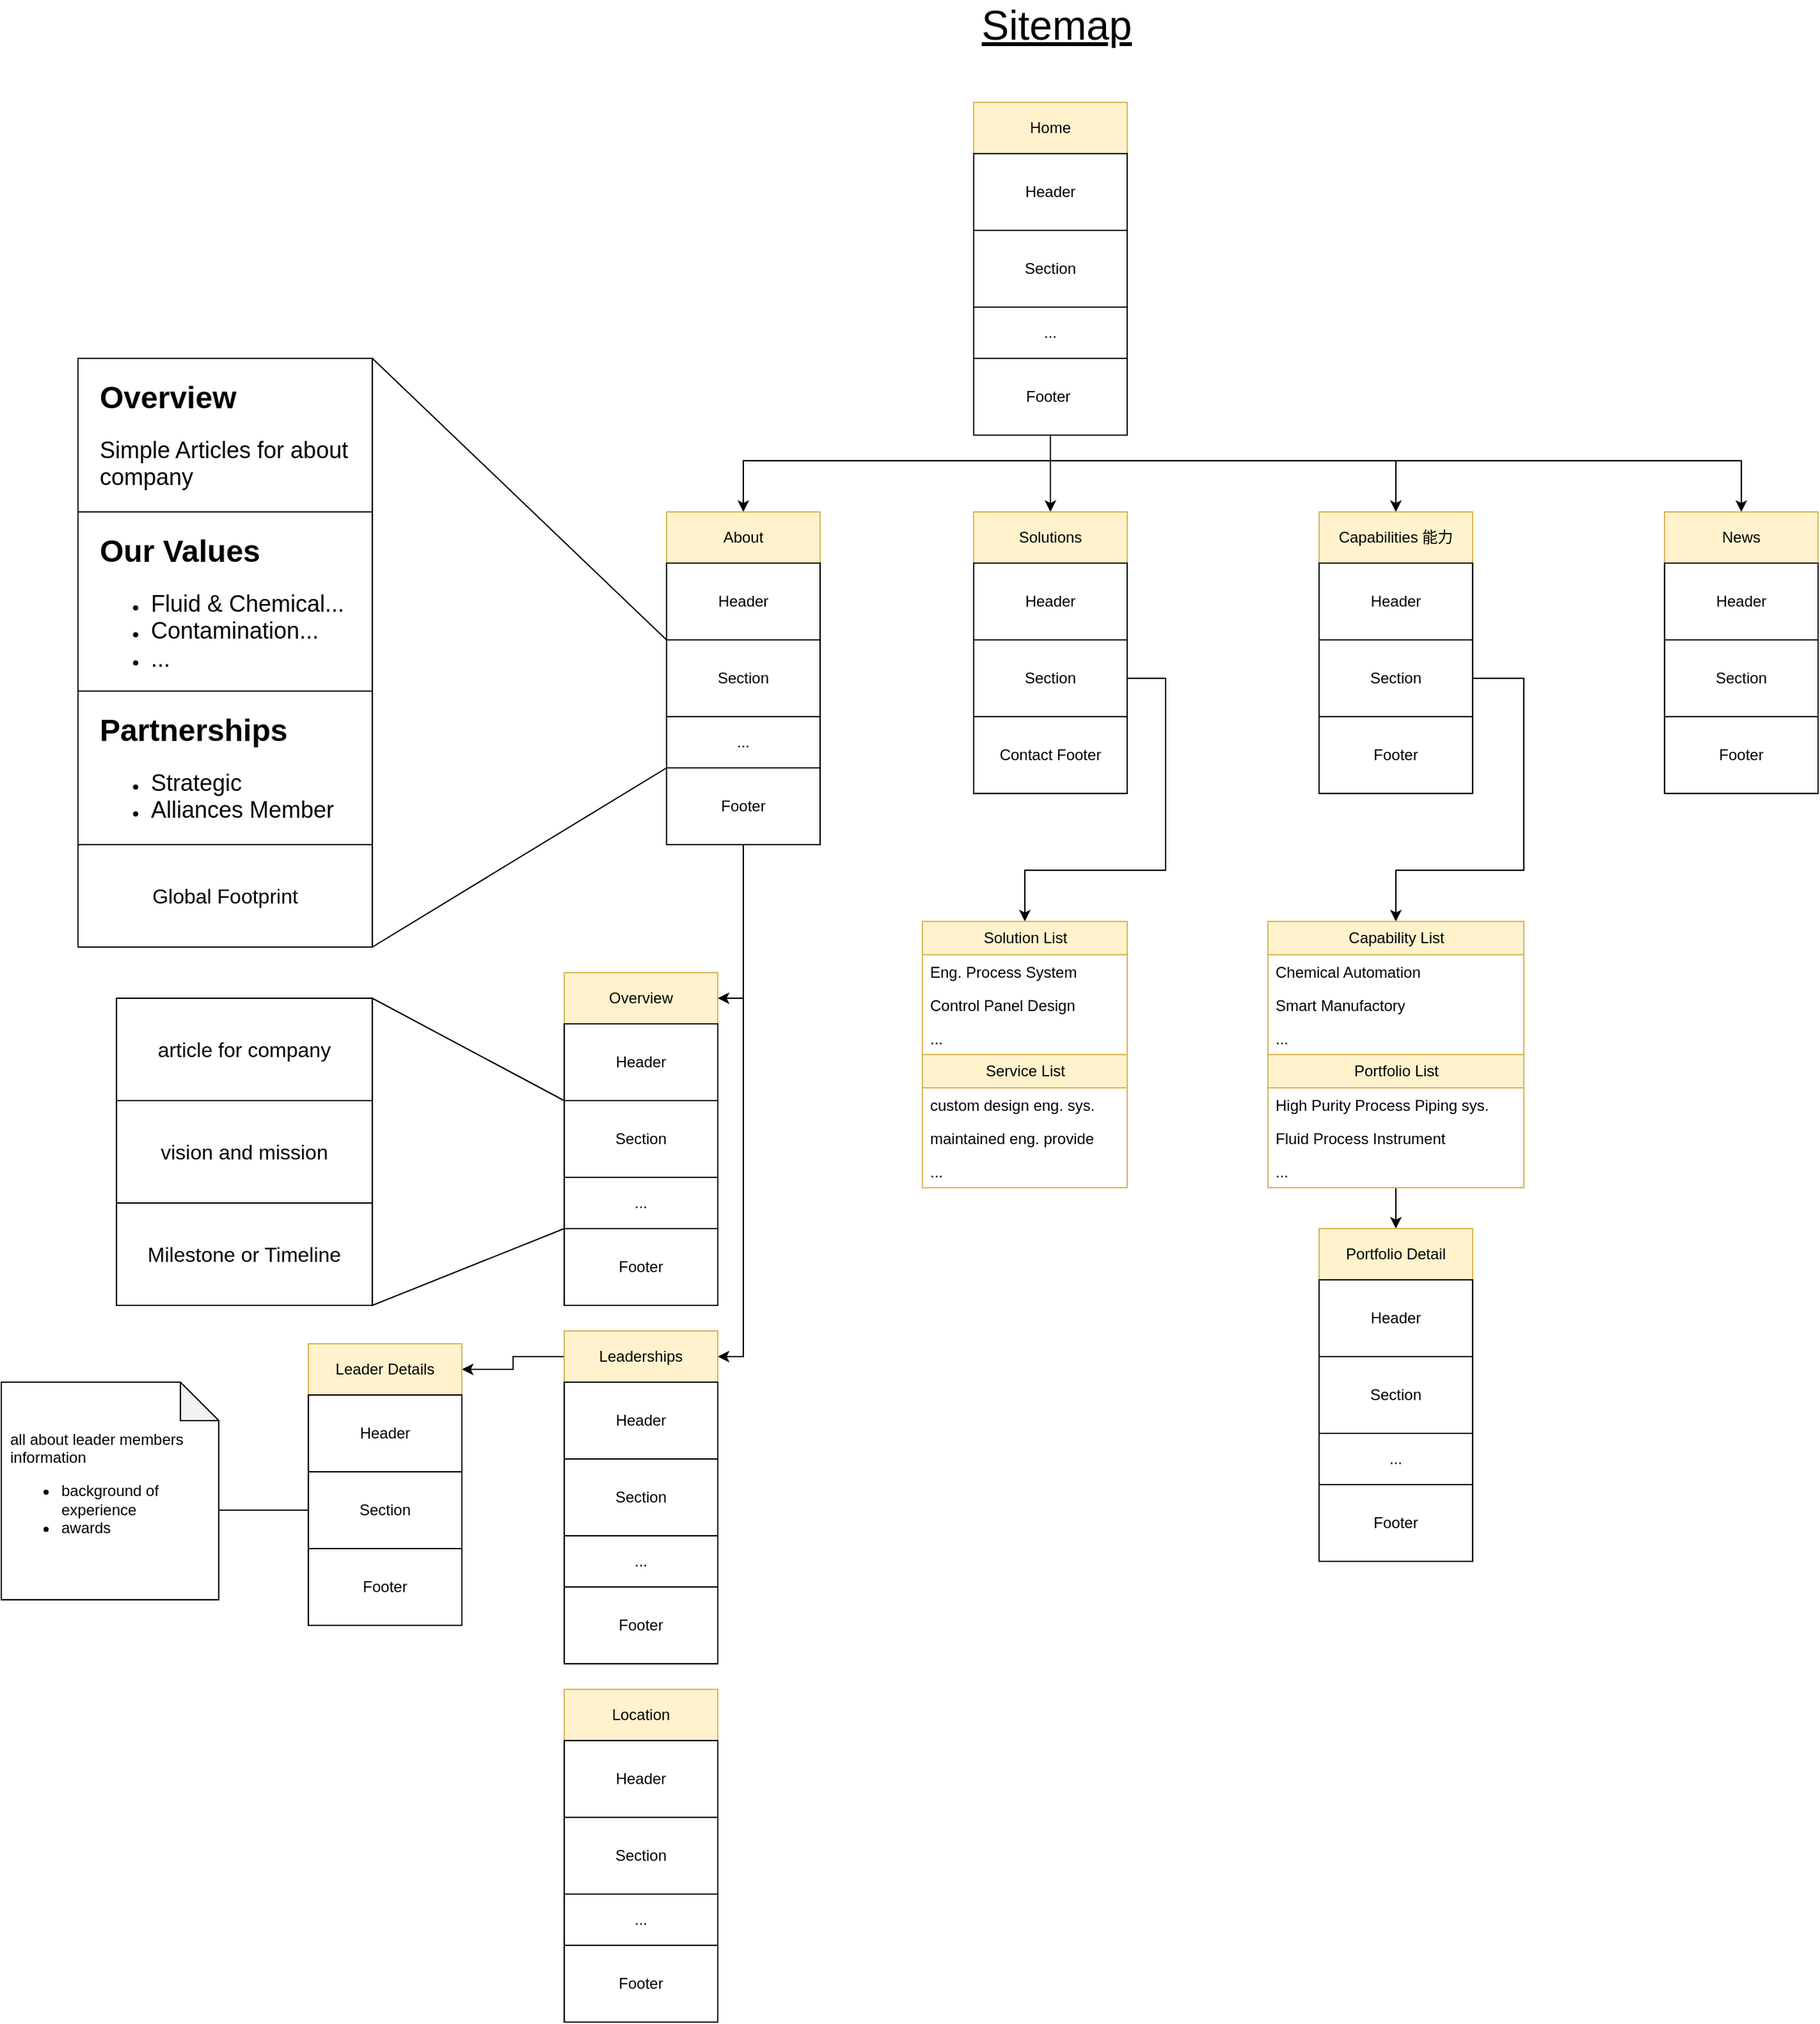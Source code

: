 <mxfile version="26.0.16">
  <diagram name="Page-1" id="oBYgZzEV_ROSUQHzdxET">
    <mxGraphModel dx="3235" dy="1149" grid="1" gridSize="10" guides="1" tooltips="1" connect="1" arrows="1" fold="1" page="1" pageScale="1" pageWidth="1169" pageHeight="827" math="0" shadow="0">
      <root>
        <mxCell id="0" />
        <mxCell id="1" parent="0" />
        <mxCell id="Ijlf91uHuPHN8G6T_H1o-1" value="Home" style="rounded=0;whiteSpace=wrap;html=1;fillColor=#fff2cc;strokeColor=#d6b656;" vertex="1" parent="1">
          <mxGeometry x="440" y="120" width="120" height="40" as="geometry" />
        </mxCell>
        <mxCell id="Ijlf91uHuPHN8G6T_H1o-2" value="Sitemap" style="text;html=1;align=center;verticalAlign=middle;whiteSpace=wrap;rounded=0;fontStyle=4;fontSize=32;" vertex="1" parent="1">
          <mxGeometry x="445" y="40" width="120" height="40" as="geometry" />
        </mxCell>
        <mxCell id="Ijlf91uHuPHN8G6T_H1o-3" value="Header" style="rounded=0;whiteSpace=wrap;html=1;" vertex="1" parent="1">
          <mxGeometry x="440" y="160" width="120" height="60" as="geometry" />
        </mxCell>
        <mxCell id="Ijlf91uHuPHN8G6T_H1o-4" value="Section" style="rounded=0;whiteSpace=wrap;html=1;" vertex="1" parent="1">
          <mxGeometry x="440" y="220" width="120" height="60" as="geometry" />
        </mxCell>
        <mxCell id="Ijlf91uHuPHN8G6T_H1o-27" style="edgeStyle=orthogonalEdgeStyle;rounded=0;orthogonalLoop=1;jettySize=auto;html=1;entryX=0.5;entryY=0;entryDx=0;entryDy=0;" edge="1" parent="1" source="Ijlf91uHuPHN8G6T_H1o-5" target="Ijlf91uHuPHN8G6T_H1o-7">
          <mxGeometry relative="1" as="geometry">
            <Array as="points">
              <mxPoint x="500" y="400" />
              <mxPoint x="260" y="400" />
            </Array>
          </mxGeometry>
        </mxCell>
        <mxCell id="Ijlf91uHuPHN8G6T_H1o-28" style="edgeStyle=orthogonalEdgeStyle;rounded=0;orthogonalLoop=1;jettySize=auto;html=1;entryX=0.5;entryY=0;entryDx=0;entryDy=0;" edge="1" parent="1" source="Ijlf91uHuPHN8G6T_H1o-5" target="Ijlf91uHuPHN8G6T_H1o-12">
          <mxGeometry relative="1" as="geometry">
            <Array as="points">
              <mxPoint x="500" y="420" />
              <mxPoint x="500" y="420" />
            </Array>
          </mxGeometry>
        </mxCell>
        <mxCell id="Ijlf91uHuPHN8G6T_H1o-29" style="edgeStyle=orthogonalEdgeStyle;rounded=0;orthogonalLoop=1;jettySize=auto;html=1;entryX=0.5;entryY=0;entryDx=0;entryDy=0;" edge="1" parent="1" source="Ijlf91uHuPHN8G6T_H1o-5" target="Ijlf91uHuPHN8G6T_H1o-17">
          <mxGeometry relative="1" as="geometry">
            <Array as="points">
              <mxPoint x="500" y="400" />
              <mxPoint x="770" y="400" />
            </Array>
          </mxGeometry>
        </mxCell>
        <mxCell id="Ijlf91uHuPHN8G6T_H1o-30" style="edgeStyle=orthogonalEdgeStyle;rounded=0;orthogonalLoop=1;jettySize=auto;html=1;entryX=0.5;entryY=0;entryDx=0;entryDy=0;" edge="1" parent="1" source="Ijlf91uHuPHN8G6T_H1o-5" target="Ijlf91uHuPHN8G6T_H1o-22">
          <mxGeometry relative="1" as="geometry">
            <Array as="points">
              <mxPoint x="500" y="400" />
              <mxPoint x="1040" y="400" />
            </Array>
          </mxGeometry>
        </mxCell>
        <mxCell id="Ijlf91uHuPHN8G6T_H1o-5" value="Footer&lt;span style=&quot;background-color: transparent; color: light-dark(rgb(0, 0, 0), rgb(255, 255, 255));&quot;&gt;&amp;nbsp;&lt;/span&gt;" style="rounded=0;whiteSpace=wrap;html=1;" vertex="1" parent="1">
          <mxGeometry x="440" y="320" width="120" height="60" as="geometry" />
        </mxCell>
        <mxCell id="Ijlf91uHuPHN8G6T_H1o-6" value="..." style="rounded=0;whiteSpace=wrap;html=1;" vertex="1" parent="1">
          <mxGeometry x="440" y="280" width="120" height="40" as="geometry" />
        </mxCell>
        <mxCell id="Ijlf91uHuPHN8G6T_H1o-7" value="About" style="rounded=0;whiteSpace=wrap;html=1;fillColor=#fff2cc;strokeColor=#d6b656;" vertex="1" parent="1">
          <mxGeometry x="200" y="440" width="120" height="40" as="geometry" />
        </mxCell>
        <mxCell id="Ijlf91uHuPHN8G6T_H1o-8" value="Header" style="rounded=0;whiteSpace=wrap;html=1;" vertex="1" parent="1">
          <mxGeometry x="200" y="480" width="120" height="60" as="geometry" />
        </mxCell>
        <mxCell id="Ijlf91uHuPHN8G6T_H1o-9" value="Section" style="rounded=0;whiteSpace=wrap;html=1;" vertex="1" parent="1">
          <mxGeometry x="200" y="540" width="120" height="60" as="geometry" />
        </mxCell>
        <mxCell id="Ijlf91uHuPHN8G6T_H1o-67" style="edgeStyle=orthogonalEdgeStyle;rounded=0;orthogonalLoop=1;jettySize=auto;html=1;entryX=1;entryY=0.5;entryDx=0;entryDy=0;" edge="1" parent="1" source="Ijlf91uHuPHN8G6T_H1o-10" target="Ijlf91uHuPHN8G6T_H1o-42">
          <mxGeometry relative="1" as="geometry" />
        </mxCell>
        <mxCell id="Ijlf91uHuPHN8G6T_H1o-68" style="edgeStyle=orthogonalEdgeStyle;rounded=0;orthogonalLoop=1;jettySize=auto;html=1;entryX=1;entryY=0.5;entryDx=0;entryDy=0;" edge="1" parent="1" source="Ijlf91uHuPHN8G6T_H1o-10" target="Ijlf91uHuPHN8G6T_H1o-31">
          <mxGeometry relative="1" as="geometry" />
        </mxCell>
        <mxCell id="Ijlf91uHuPHN8G6T_H1o-10" value="Footer" style="rounded=0;whiteSpace=wrap;html=1;" vertex="1" parent="1">
          <mxGeometry x="200" y="640" width="120" height="60" as="geometry" />
        </mxCell>
        <mxCell id="Ijlf91uHuPHN8G6T_H1o-11" value="..." style="rounded=0;whiteSpace=wrap;html=1;" vertex="1" parent="1">
          <mxGeometry x="200" y="600" width="120" height="40" as="geometry" />
        </mxCell>
        <mxCell id="Ijlf91uHuPHN8G6T_H1o-12" value="Solutions" style="rounded=0;whiteSpace=wrap;html=1;fillColor=#fff2cc;strokeColor=#d6b656;" vertex="1" parent="1">
          <mxGeometry x="440" y="440" width="120" height="40" as="geometry" />
        </mxCell>
        <mxCell id="Ijlf91uHuPHN8G6T_H1o-13" value="Header" style="rounded=0;whiteSpace=wrap;html=1;" vertex="1" parent="1">
          <mxGeometry x="440" y="480" width="120" height="60" as="geometry" />
        </mxCell>
        <mxCell id="Ijlf91uHuPHN8G6T_H1o-94" style="edgeStyle=orthogonalEdgeStyle;rounded=0;orthogonalLoop=1;jettySize=auto;html=1;entryX=0.5;entryY=0;entryDx=0;entryDy=0;" edge="1" parent="1" source="Ijlf91uHuPHN8G6T_H1o-14" target="Ijlf91uHuPHN8G6T_H1o-82">
          <mxGeometry relative="1" as="geometry">
            <Array as="points">
              <mxPoint x="590" y="570" />
              <mxPoint x="590" y="720" />
              <mxPoint x="480" y="720" />
            </Array>
          </mxGeometry>
        </mxCell>
        <mxCell id="Ijlf91uHuPHN8G6T_H1o-14" value="Section" style="rounded=0;whiteSpace=wrap;html=1;" vertex="1" parent="1">
          <mxGeometry x="440" y="540" width="120" height="60" as="geometry" />
        </mxCell>
        <mxCell id="Ijlf91uHuPHN8G6T_H1o-15" value="Contact Footer" style="rounded=0;whiteSpace=wrap;html=1;" vertex="1" parent="1">
          <mxGeometry x="440" y="600" width="120" height="60" as="geometry" />
        </mxCell>
        <mxCell id="Ijlf91uHuPHN8G6T_H1o-17" value="Capabilities 能力" style="rounded=0;whiteSpace=wrap;html=1;fillColor=#fff2cc;strokeColor=#d6b656;" vertex="1" parent="1">
          <mxGeometry x="710" y="440" width="120" height="40" as="geometry" />
        </mxCell>
        <mxCell id="Ijlf91uHuPHN8G6T_H1o-18" value="Header" style="rounded=0;whiteSpace=wrap;html=1;" vertex="1" parent="1">
          <mxGeometry x="710" y="480" width="120" height="60" as="geometry" />
        </mxCell>
        <mxCell id="Ijlf91uHuPHN8G6T_H1o-95" style="edgeStyle=orthogonalEdgeStyle;rounded=0;orthogonalLoop=1;jettySize=auto;html=1;entryX=0.5;entryY=0;entryDx=0;entryDy=0;" edge="1" parent="1" source="Ijlf91uHuPHN8G6T_H1o-19" target="Ijlf91uHuPHN8G6T_H1o-74">
          <mxGeometry relative="1" as="geometry">
            <Array as="points">
              <mxPoint x="870" y="570" />
              <mxPoint x="870" y="720" />
              <mxPoint x="770" y="720" />
            </Array>
          </mxGeometry>
        </mxCell>
        <mxCell id="Ijlf91uHuPHN8G6T_H1o-19" value="Section" style="rounded=0;whiteSpace=wrap;html=1;" vertex="1" parent="1">
          <mxGeometry x="710" y="540" width="120" height="60" as="geometry" />
        </mxCell>
        <mxCell id="Ijlf91uHuPHN8G6T_H1o-20" value="Footer" style="rounded=0;whiteSpace=wrap;html=1;" vertex="1" parent="1">
          <mxGeometry x="710" y="600" width="120" height="60" as="geometry" />
        </mxCell>
        <mxCell id="Ijlf91uHuPHN8G6T_H1o-22" value="News" style="rounded=0;whiteSpace=wrap;html=1;fillColor=#fff2cc;strokeColor=#d6b656;" vertex="1" parent="1">
          <mxGeometry x="980" y="440" width="120" height="40" as="geometry" />
        </mxCell>
        <mxCell id="Ijlf91uHuPHN8G6T_H1o-23" value="Header" style="rounded=0;whiteSpace=wrap;html=1;" vertex="1" parent="1">
          <mxGeometry x="980" y="480" width="120" height="60" as="geometry" />
        </mxCell>
        <mxCell id="Ijlf91uHuPHN8G6T_H1o-24" value="Section" style="rounded=0;whiteSpace=wrap;html=1;" vertex="1" parent="1">
          <mxGeometry x="980" y="540" width="120" height="60" as="geometry" />
        </mxCell>
        <mxCell id="Ijlf91uHuPHN8G6T_H1o-25" value="Footer" style="rounded=0;whiteSpace=wrap;html=1;" vertex="1" parent="1">
          <mxGeometry x="980" y="600" width="120" height="60" as="geometry" />
        </mxCell>
        <mxCell id="Ijlf91uHuPHN8G6T_H1o-66" style="edgeStyle=orthogonalEdgeStyle;rounded=0;orthogonalLoop=1;jettySize=auto;html=1;entryX=1;entryY=0.5;entryDx=0;entryDy=0;" edge="1" parent="1" source="Ijlf91uHuPHN8G6T_H1o-31" target="Ijlf91uHuPHN8G6T_H1o-60">
          <mxGeometry relative="1" as="geometry" />
        </mxCell>
        <mxCell id="Ijlf91uHuPHN8G6T_H1o-31" value="Leaderships" style="rounded=0;whiteSpace=wrap;html=1;fillColor=#fff2cc;strokeColor=#d6b656;" vertex="1" parent="1">
          <mxGeometry x="120" y="1080" width="120" height="40" as="geometry" />
        </mxCell>
        <mxCell id="Ijlf91uHuPHN8G6T_H1o-32" value="Header" style="rounded=0;whiteSpace=wrap;html=1;" vertex="1" parent="1">
          <mxGeometry x="120" y="1120" width="120" height="60" as="geometry" />
        </mxCell>
        <mxCell id="Ijlf91uHuPHN8G6T_H1o-33" value="Section" style="rounded=0;whiteSpace=wrap;html=1;" vertex="1" parent="1">
          <mxGeometry x="120" y="1180" width="120" height="60" as="geometry" />
        </mxCell>
        <mxCell id="Ijlf91uHuPHN8G6T_H1o-34" value="Footer" style="rounded=0;whiteSpace=wrap;html=1;" vertex="1" parent="1">
          <mxGeometry x="120" y="1280" width="120" height="60" as="geometry" />
        </mxCell>
        <mxCell id="Ijlf91uHuPHN8G6T_H1o-35" value="..." style="rounded=0;whiteSpace=wrap;html=1;" vertex="1" parent="1">
          <mxGeometry x="120" y="1240" width="120" height="40" as="geometry" />
        </mxCell>
        <mxCell id="Ijlf91uHuPHN8G6T_H1o-37" value="" style="rounded=0;whiteSpace=wrap;html=1;" vertex="1" parent="1">
          <mxGeometry x="-260" y="580" width="230" height="120" as="geometry" />
        </mxCell>
        <mxCell id="Ijlf91uHuPHN8G6T_H1o-39" value="&lt;h1 style=&quot;margin-top: 0px;&quot;&gt;Partnerships&lt;/h1&gt;&lt;p&gt;&lt;/p&gt;&lt;ul&gt;&lt;li&gt;&lt;font style=&quot;font-size: 18px;&quot;&gt;Strategic&lt;/font&gt;&lt;/li&gt;&lt;li&gt;&lt;font style=&quot;font-size: 18px;&quot;&gt;Alliances Member&lt;/font&gt;&lt;/li&gt;&lt;/ul&gt;&lt;p&gt;&lt;/p&gt;" style="text;html=1;whiteSpace=wrap;overflow=hidden;rounded=0;" vertex="1" parent="1">
          <mxGeometry x="-245" y="590" width="200" height="100" as="geometry" />
        </mxCell>
        <mxCell id="Ijlf91uHuPHN8G6T_H1o-40" value="" style="rounded=0;whiteSpace=wrap;html=1;" vertex="1" parent="1">
          <mxGeometry x="-260" y="440" width="230" height="140" as="geometry" />
        </mxCell>
        <mxCell id="Ijlf91uHuPHN8G6T_H1o-41" value="&lt;h1 style=&quot;margin-top: 0px;&quot;&gt;Our Values&lt;/h1&gt;&lt;p&gt;&lt;/p&gt;&lt;ul&gt;&lt;li&gt;&lt;span style=&quot;font-size: 18px;&quot;&gt;Fluid &amp;amp; Chemical...&lt;/span&gt;&lt;/li&gt;&lt;li&gt;&lt;span style=&quot;font-size: 18px;&quot;&gt;Contamination...&lt;/span&gt;&lt;/li&gt;&lt;li&gt;&lt;span style=&quot;font-size: 18px;&quot;&gt;...&lt;/span&gt;&lt;/li&gt;&lt;/ul&gt;&lt;p&gt;&lt;/p&gt;" style="text;html=1;whiteSpace=wrap;overflow=hidden;rounded=0;" vertex="1" parent="1">
          <mxGeometry x="-245" y="450" width="200" height="120" as="geometry" />
        </mxCell>
        <mxCell id="Ijlf91uHuPHN8G6T_H1o-42" value="Overview" style="rounded=0;whiteSpace=wrap;html=1;fillColor=#fff2cc;strokeColor=#d6b656;" vertex="1" parent="1">
          <mxGeometry x="120" y="800" width="120" height="40" as="geometry" />
        </mxCell>
        <mxCell id="Ijlf91uHuPHN8G6T_H1o-43" value="Header" style="rounded=0;whiteSpace=wrap;html=1;" vertex="1" parent="1">
          <mxGeometry x="120" y="840" width="120" height="60" as="geometry" />
        </mxCell>
        <mxCell id="Ijlf91uHuPHN8G6T_H1o-44" value="Section" style="rounded=0;whiteSpace=wrap;html=1;" vertex="1" parent="1">
          <mxGeometry x="120" y="900" width="120" height="60" as="geometry" />
        </mxCell>
        <mxCell id="Ijlf91uHuPHN8G6T_H1o-45" value="Footer" style="rounded=0;whiteSpace=wrap;html=1;" vertex="1" parent="1">
          <mxGeometry x="120" y="1000" width="120" height="60" as="geometry" />
        </mxCell>
        <mxCell id="Ijlf91uHuPHN8G6T_H1o-46" value="..." style="rounded=0;whiteSpace=wrap;html=1;" vertex="1" parent="1">
          <mxGeometry x="120" y="960" width="120" height="40" as="geometry" />
        </mxCell>
        <mxCell id="Ijlf91uHuPHN8G6T_H1o-47" value="" style="rounded=0;whiteSpace=wrap;html=1;" vertex="1" parent="1">
          <mxGeometry x="-260" y="320" width="230" height="120" as="geometry" />
        </mxCell>
        <mxCell id="Ijlf91uHuPHN8G6T_H1o-48" value="&lt;h1 style=&quot;margin-top: 0px;&quot;&gt;Overview&lt;/h1&gt;&lt;p&gt;&lt;/p&gt;&lt;span style=&quot;font-size: 18px; background-color: transparent; color: light-dark(rgb(0, 0, 0), rgb(255, 255, 255));&quot;&gt;Simple Articles for about company&amp;nbsp;&lt;/span&gt;&lt;p&gt;&lt;/p&gt;" style="text;html=1;whiteSpace=wrap;overflow=hidden;rounded=0;" vertex="1" parent="1">
          <mxGeometry x="-245" y="330" width="200" height="100" as="geometry" />
        </mxCell>
        <mxCell id="Ijlf91uHuPHN8G6T_H1o-49" value="" style="endArrow=none;html=1;rounded=0;entryX=0;entryY=0;entryDx=0;entryDy=0;exitX=1;exitY=0;exitDx=0;exitDy=0;" edge="1" parent="1" source="Ijlf91uHuPHN8G6T_H1o-47" target="Ijlf91uHuPHN8G6T_H1o-9">
          <mxGeometry width="50" height="50" relative="1" as="geometry">
            <mxPoint x="490" y="690" as="sourcePoint" />
            <mxPoint x="540" y="640" as="targetPoint" />
          </mxGeometry>
        </mxCell>
        <mxCell id="Ijlf91uHuPHN8G6T_H1o-50" value="" style="endArrow=none;html=1;rounded=0;entryX=0;entryY=1;entryDx=0;entryDy=0;exitX=1;exitY=1;exitDx=0;exitDy=0;" edge="1" parent="1" source="Ijlf91uHuPHN8G6T_H1o-54" target="Ijlf91uHuPHN8G6T_H1o-11">
          <mxGeometry width="50" height="50" relative="1" as="geometry">
            <mxPoint x="490" y="690" as="sourcePoint" />
            <mxPoint x="540" y="640" as="targetPoint" />
          </mxGeometry>
        </mxCell>
        <mxCell id="Ijlf91uHuPHN8G6T_H1o-51" value="&lt;font style=&quot;font-size: 16px;&quot;&gt;article for company&lt;/font&gt;" style="rounded=0;whiteSpace=wrap;html=1;" vertex="1" parent="1">
          <mxGeometry x="-230" y="820" width="200" height="80" as="geometry" />
        </mxCell>
        <mxCell id="Ijlf91uHuPHN8G6T_H1o-52" value="vision and mission" style="rounded=0;whiteSpace=wrap;html=1;fontSize=16;" vertex="1" parent="1">
          <mxGeometry x="-230" y="900" width="200" height="80" as="geometry" />
        </mxCell>
        <mxCell id="Ijlf91uHuPHN8G6T_H1o-53" value="Milestone or Timeline" style="rounded=0;whiteSpace=wrap;html=1;fontSize=16;" vertex="1" parent="1">
          <mxGeometry x="-230" y="980" width="200" height="80" as="geometry" />
        </mxCell>
        <mxCell id="Ijlf91uHuPHN8G6T_H1o-54" value="Global Footprint" style="rounded=0;whiteSpace=wrap;html=1;fontSize=16;" vertex="1" parent="1">
          <mxGeometry x="-260" y="700" width="230" height="80" as="geometry" />
        </mxCell>
        <mxCell id="Ijlf91uHuPHN8G6T_H1o-55" value="" style="endArrow=none;html=1;rounded=0;entryX=1;entryY=0;entryDx=0;entryDy=0;exitX=0;exitY=0;exitDx=0;exitDy=0;" edge="1" parent="1" source="Ijlf91uHuPHN8G6T_H1o-44" target="Ijlf91uHuPHN8G6T_H1o-51">
          <mxGeometry width="50" height="50" relative="1" as="geometry">
            <mxPoint x="340" y="730" as="sourcePoint" />
            <mxPoint x="390" y="680" as="targetPoint" />
          </mxGeometry>
        </mxCell>
        <mxCell id="Ijlf91uHuPHN8G6T_H1o-56" value="" style="endArrow=none;html=1;rounded=0;entryX=0;entryY=1;entryDx=0;entryDy=0;exitX=1;exitY=1;exitDx=0;exitDy=0;" edge="1" parent="1" source="Ijlf91uHuPHN8G6T_H1o-53" target="Ijlf91uHuPHN8G6T_H1o-46">
          <mxGeometry width="50" height="50" relative="1" as="geometry">
            <mxPoint x="340" y="730" as="sourcePoint" />
            <mxPoint x="390" y="680" as="targetPoint" />
          </mxGeometry>
        </mxCell>
        <mxCell id="Ijlf91uHuPHN8G6T_H1o-57" value="&lt;div&gt;&lt;br&gt;&lt;/div&gt;" style="shape=note;whiteSpace=wrap;html=1;backgroundOutline=1;darkOpacity=0.05;align=left;" vertex="1" parent="1">
          <mxGeometry x="-320" y="1120" width="170" height="170" as="geometry" />
        </mxCell>
        <mxCell id="Ijlf91uHuPHN8G6T_H1o-59" value="all about leader members information&lt;div&gt;&lt;ul&gt;&lt;li&gt;background of experience&lt;/li&gt;&lt;li&gt;awards&lt;/li&gt;&lt;/ul&gt;&lt;/div&gt;" style="text;html=1;align=left;verticalAlign=middle;whiteSpace=wrap;rounded=0;" vertex="1" parent="1">
          <mxGeometry x="-315" y="1153" width="160" height="104" as="geometry" />
        </mxCell>
        <mxCell id="Ijlf91uHuPHN8G6T_H1o-60" value="Leader Details" style="rounded=0;whiteSpace=wrap;html=1;fillColor=#fff2cc;strokeColor=#d6b656;" vertex="1" parent="1">
          <mxGeometry x="-80" y="1090" width="120" height="40" as="geometry" />
        </mxCell>
        <mxCell id="Ijlf91uHuPHN8G6T_H1o-61" value="Header" style="rounded=0;whiteSpace=wrap;html=1;" vertex="1" parent="1">
          <mxGeometry x="-80" y="1130" width="120" height="60" as="geometry" />
        </mxCell>
        <mxCell id="Ijlf91uHuPHN8G6T_H1o-62" value="Section" style="rounded=0;whiteSpace=wrap;html=1;" vertex="1" parent="1">
          <mxGeometry x="-80" y="1190" width="120" height="60" as="geometry" />
        </mxCell>
        <mxCell id="Ijlf91uHuPHN8G6T_H1o-63" value="Footer" style="rounded=0;whiteSpace=wrap;html=1;" vertex="1" parent="1">
          <mxGeometry x="-80" y="1250" width="120" height="60" as="geometry" />
        </mxCell>
        <mxCell id="Ijlf91uHuPHN8G6T_H1o-65" style="edgeStyle=orthogonalEdgeStyle;rounded=0;orthogonalLoop=1;jettySize=auto;html=1;entryX=0;entryY=0;entryDx=170;entryDy=100;entryPerimeter=0;endArrow=none;startFill=0;" edge="1" parent="1" source="Ijlf91uHuPHN8G6T_H1o-62" target="Ijlf91uHuPHN8G6T_H1o-57">
          <mxGeometry relative="1" as="geometry" />
        </mxCell>
        <mxCell id="Ijlf91uHuPHN8G6T_H1o-69" value="Location" style="rounded=0;whiteSpace=wrap;html=1;fillColor=#fff2cc;strokeColor=#d6b656;" vertex="1" parent="1">
          <mxGeometry x="120" y="1360" width="120" height="40" as="geometry" />
        </mxCell>
        <mxCell id="Ijlf91uHuPHN8G6T_H1o-70" value="Header" style="rounded=0;whiteSpace=wrap;html=1;" vertex="1" parent="1">
          <mxGeometry x="120" y="1400" width="120" height="60" as="geometry" />
        </mxCell>
        <mxCell id="Ijlf91uHuPHN8G6T_H1o-71" value="Section" style="rounded=0;whiteSpace=wrap;html=1;" vertex="1" parent="1">
          <mxGeometry x="120" y="1460" width="120" height="60" as="geometry" />
        </mxCell>
        <mxCell id="Ijlf91uHuPHN8G6T_H1o-72" value="Footer" style="rounded=0;whiteSpace=wrap;html=1;" vertex="1" parent="1">
          <mxGeometry x="120" y="1560" width="120" height="60" as="geometry" />
        </mxCell>
        <mxCell id="Ijlf91uHuPHN8G6T_H1o-73" value="..." style="rounded=0;whiteSpace=wrap;html=1;" vertex="1" parent="1">
          <mxGeometry x="120" y="1520" width="120" height="40" as="geometry" />
        </mxCell>
        <mxCell id="Ijlf91uHuPHN8G6T_H1o-74" value="Capability List" style="swimlane;fontStyle=0;childLayout=stackLayout;horizontal=1;startSize=26;fillColor=#fff2cc;horizontalStack=0;resizeParent=1;resizeParentMax=0;resizeLast=0;collapsible=1;marginBottom=0;html=1;strokeColor=#d6b656;" vertex="1" parent="1">
          <mxGeometry x="670" y="760" width="200" height="104" as="geometry" />
        </mxCell>
        <mxCell id="Ijlf91uHuPHN8G6T_H1o-75" value="Chemical Automation" style="text;strokeColor=none;fillColor=none;align=left;verticalAlign=top;spacingLeft=4;spacingRight=4;overflow=hidden;rotatable=0;points=[[0,0.5],[1,0.5]];portConstraint=eastwest;whiteSpace=wrap;html=1;" vertex="1" parent="Ijlf91uHuPHN8G6T_H1o-74">
          <mxGeometry y="26" width="200" height="26" as="geometry" />
        </mxCell>
        <mxCell id="Ijlf91uHuPHN8G6T_H1o-76" value="Smart Manufactory" style="text;strokeColor=none;fillColor=none;align=left;verticalAlign=top;spacingLeft=4;spacingRight=4;overflow=hidden;rotatable=0;points=[[0,0.5],[1,0.5]];portConstraint=eastwest;whiteSpace=wrap;html=1;" vertex="1" parent="Ijlf91uHuPHN8G6T_H1o-74">
          <mxGeometry y="52" width="200" height="26" as="geometry" />
        </mxCell>
        <mxCell id="Ijlf91uHuPHN8G6T_H1o-77" value="..." style="text;strokeColor=none;fillColor=none;align=left;verticalAlign=top;spacingLeft=4;spacingRight=4;overflow=hidden;rotatable=0;points=[[0,0.5],[1,0.5]];portConstraint=eastwest;whiteSpace=wrap;html=1;" vertex="1" parent="Ijlf91uHuPHN8G6T_H1o-74">
          <mxGeometry y="78" width="200" height="26" as="geometry" />
        </mxCell>
        <mxCell id="Ijlf91uHuPHN8G6T_H1o-78" value="Service List" style="swimlane;fontStyle=0;childLayout=stackLayout;horizontal=1;startSize=26;fillColor=#fff2cc;horizontalStack=0;resizeParent=1;resizeParentMax=0;resizeLast=0;collapsible=1;marginBottom=0;html=1;strokeColor=#d6b656;" vertex="1" parent="1">
          <mxGeometry x="400" y="864" width="160" height="104" as="geometry" />
        </mxCell>
        <mxCell id="Ijlf91uHuPHN8G6T_H1o-79" value="custom design eng. sys." style="text;strokeColor=none;fillColor=none;align=left;verticalAlign=top;spacingLeft=4;spacingRight=4;overflow=hidden;rotatable=0;points=[[0,0.5],[1,0.5]];portConstraint=eastwest;whiteSpace=wrap;html=1;" vertex="1" parent="Ijlf91uHuPHN8G6T_H1o-78">
          <mxGeometry y="26" width="160" height="26" as="geometry" />
        </mxCell>
        <mxCell id="Ijlf91uHuPHN8G6T_H1o-80" value="maintained eng. provide&amp;nbsp;" style="text;strokeColor=none;fillColor=none;align=left;verticalAlign=top;spacingLeft=4;spacingRight=4;overflow=hidden;rotatable=0;points=[[0,0.5],[1,0.5]];portConstraint=eastwest;whiteSpace=wrap;html=1;" vertex="1" parent="Ijlf91uHuPHN8G6T_H1o-78">
          <mxGeometry y="52" width="160" height="26" as="geometry" />
        </mxCell>
        <mxCell id="Ijlf91uHuPHN8G6T_H1o-81" value="..." style="text;strokeColor=none;fillColor=none;align=left;verticalAlign=top;spacingLeft=4;spacingRight=4;overflow=hidden;rotatable=0;points=[[0,0.5],[1,0.5]];portConstraint=eastwest;whiteSpace=wrap;html=1;" vertex="1" parent="Ijlf91uHuPHN8G6T_H1o-78">
          <mxGeometry y="78" width="160" height="26" as="geometry" />
        </mxCell>
        <mxCell id="Ijlf91uHuPHN8G6T_H1o-82" value="Solution List" style="swimlane;fontStyle=0;childLayout=stackLayout;horizontal=1;startSize=26;fillColor=#fff2cc;horizontalStack=0;resizeParent=1;resizeParentMax=0;resizeLast=0;collapsible=1;marginBottom=0;html=1;strokeColor=#d6b656;" vertex="1" parent="1">
          <mxGeometry x="400" y="760" width="160" height="104" as="geometry" />
        </mxCell>
        <mxCell id="Ijlf91uHuPHN8G6T_H1o-83" value="Eng. Process System" style="text;strokeColor=none;fillColor=none;align=left;verticalAlign=top;spacingLeft=4;spacingRight=4;overflow=hidden;rotatable=0;points=[[0,0.5],[1,0.5]];portConstraint=eastwest;whiteSpace=wrap;html=1;" vertex="1" parent="Ijlf91uHuPHN8G6T_H1o-82">
          <mxGeometry y="26" width="160" height="26" as="geometry" />
        </mxCell>
        <mxCell id="Ijlf91uHuPHN8G6T_H1o-84" value="Control Panel Design" style="text;strokeColor=none;fillColor=none;align=left;verticalAlign=top;spacingLeft=4;spacingRight=4;overflow=hidden;rotatable=0;points=[[0,0.5],[1,0.5]];portConstraint=eastwest;whiteSpace=wrap;html=1;" vertex="1" parent="Ijlf91uHuPHN8G6T_H1o-82">
          <mxGeometry y="52" width="160" height="26" as="geometry" />
        </mxCell>
        <mxCell id="Ijlf91uHuPHN8G6T_H1o-85" value="..." style="text;strokeColor=none;fillColor=none;align=left;verticalAlign=top;spacingLeft=4;spacingRight=4;overflow=hidden;rotatable=0;points=[[0,0.5],[1,0.5]];portConstraint=eastwest;whiteSpace=wrap;html=1;" vertex="1" parent="Ijlf91uHuPHN8G6T_H1o-82">
          <mxGeometry y="78" width="160" height="26" as="geometry" />
        </mxCell>
        <mxCell id="Ijlf91uHuPHN8G6T_H1o-101" style="edgeStyle=orthogonalEdgeStyle;rounded=0;orthogonalLoop=1;jettySize=auto;html=1;entryX=0.5;entryY=0;entryDx=0;entryDy=0;" edge="1" parent="1" source="Ijlf91uHuPHN8G6T_H1o-89" target="Ijlf91uHuPHN8G6T_H1o-96">
          <mxGeometry relative="1" as="geometry" />
        </mxCell>
        <mxCell id="Ijlf91uHuPHN8G6T_H1o-89" value="Portfolio List" style="swimlane;fontStyle=0;childLayout=stackLayout;horizontal=1;startSize=26;fillColor=#fff2cc;horizontalStack=0;resizeParent=1;resizeParentMax=0;resizeLast=0;collapsible=1;marginBottom=0;html=1;strokeColor=#d6b656;" vertex="1" parent="1">
          <mxGeometry x="670" y="864" width="200" height="104" as="geometry" />
        </mxCell>
        <mxCell id="Ijlf91uHuPHN8G6T_H1o-90" value="High Purity Process Piping sys." style="text;strokeColor=none;fillColor=none;align=left;verticalAlign=top;spacingLeft=4;spacingRight=4;overflow=hidden;rotatable=0;points=[[0,0.5],[1,0.5]];portConstraint=eastwest;whiteSpace=wrap;html=1;" vertex="1" parent="Ijlf91uHuPHN8G6T_H1o-89">
          <mxGeometry y="26" width="200" height="26" as="geometry" />
        </mxCell>
        <mxCell id="Ijlf91uHuPHN8G6T_H1o-91" value="Fluid Process Instrument" style="text;strokeColor=none;fillColor=none;align=left;verticalAlign=top;spacingLeft=4;spacingRight=4;overflow=hidden;rotatable=0;points=[[0,0.5],[1,0.5]];portConstraint=eastwest;whiteSpace=wrap;html=1;" vertex="1" parent="Ijlf91uHuPHN8G6T_H1o-89">
          <mxGeometry y="52" width="200" height="26" as="geometry" />
        </mxCell>
        <mxCell id="Ijlf91uHuPHN8G6T_H1o-92" value="..." style="text;strokeColor=none;fillColor=none;align=left;verticalAlign=top;spacingLeft=4;spacingRight=4;overflow=hidden;rotatable=0;points=[[0,0.5],[1,0.5]];portConstraint=eastwest;whiteSpace=wrap;html=1;" vertex="1" parent="Ijlf91uHuPHN8G6T_H1o-89">
          <mxGeometry y="78" width="200" height="26" as="geometry" />
        </mxCell>
        <mxCell id="Ijlf91uHuPHN8G6T_H1o-96" value="Portfolio Detail" style="rounded=0;whiteSpace=wrap;html=1;fillColor=#fff2cc;strokeColor=#d6b656;" vertex="1" parent="1">
          <mxGeometry x="710" y="1000" width="120" height="40" as="geometry" />
        </mxCell>
        <mxCell id="Ijlf91uHuPHN8G6T_H1o-97" value="Header" style="rounded=0;whiteSpace=wrap;html=1;" vertex="1" parent="1">
          <mxGeometry x="710" y="1040" width="120" height="60" as="geometry" />
        </mxCell>
        <mxCell id="Ijlf91uHuPHN8G6T_H1o-98" value="Section" style="rounded=0;whiteSpace=wrap;html=1;" vertex="1" parent="1">
          <mxGeometry x="710" y="1100" width="120" height="60" as="geometry" />
        </mxCell>
        <mxCell id="Ijlf91uHuPHN8G6T_H1o-99" value="Footer" style="rounded=0;whiteSpace=wrap;html=1;" vertex="1" parent="1">
          <mxGeometry x="710" y="1200" width="120" height="60" as="geometry" />
        </mxCell>
        <mxCell id="Ijlf91uHuPHN8G6T_H1o-100" value="..." style="rounded=0;whiteSpace=wrap;html=1;" vertex="1" parent="1">
          <mxGeometry x="710" y="1160" width="120" height="40" as="geometry" />
        </mxCell>
      </root>
    </mxGraphModel>
  </diagram>
</mxfile>
